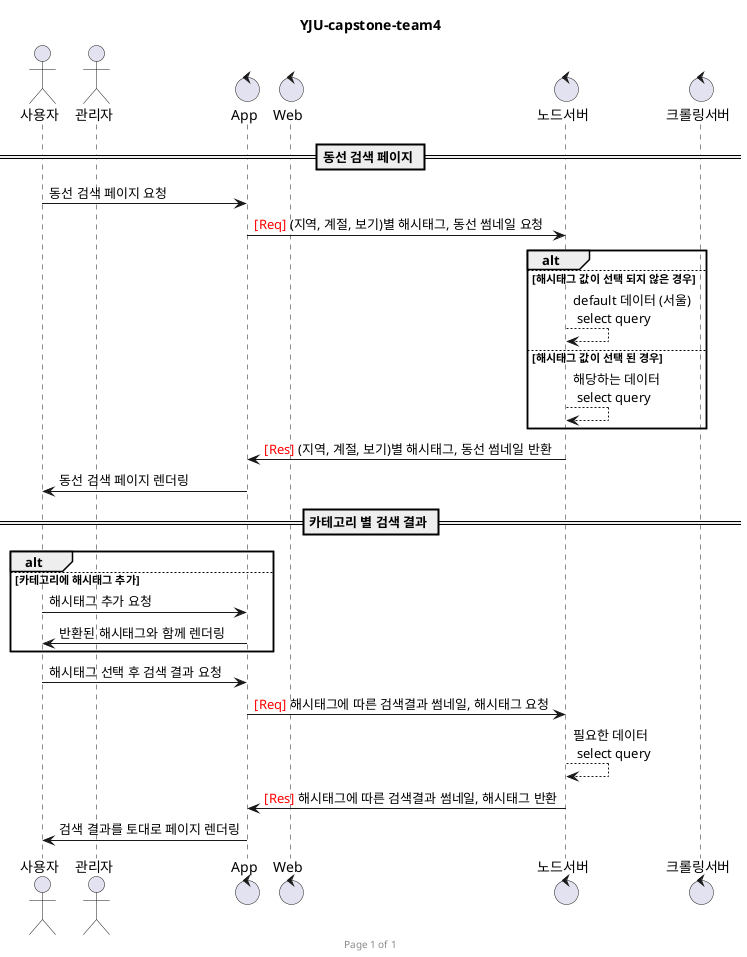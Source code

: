 @startuml

title YJU-capstone-team4
footer Page %page% of %lastpage%

actor 사용자 as User
actor 관리자 as Admin

control App
control Web
control 노드서버 as Node
control 크롤링서버 as Lamda

== 동선 검색 페이지 ==
User -> App : 동선 검색 페이지 요청
    App -> Node : <font color=red>[Req]</font> (지역, 계절, 보기)별 해시태그, 동선 썸네일 요청
        alt
        else 해시태그 값이 선택 되지 않은 경우
            Node --> Node : default 데이터 (서울) \n select query
        else 해시태그 값이 선택 된 경우
            Node --> Node : 해당하는 데이터 \n select query
        end
    Node -> App : <font color=red>[Res]</font> (지역, 계절, 보기)별 해시태그, 동선 썸네일 반환
App -> User : 동선 검색 페이지 렌더링


== 카테고리 별 검색 결과 ==
alt
else 카테고리에 해시태그 추가
    User -> App : 해시태그 추가 요청
    App -> User : 반환된 해시태그와 함께 렌더링
end

User -> App : 해시태그 선택 후 검색 결과 요청
    App -> Node : <font color=red>[Req]</font> 해시태그에 따른 검색결과 썸네일, 해시태그 요청
        Node --> Node : 필요한 데이터 \n select query
    Node -> App : <font color=red>[Res]</font> 해시태그에 따른 검색결과 썸네일, 해시태그 반환
App -> User : 검색 결과를 토대로 페이지 렌더링


@enduml